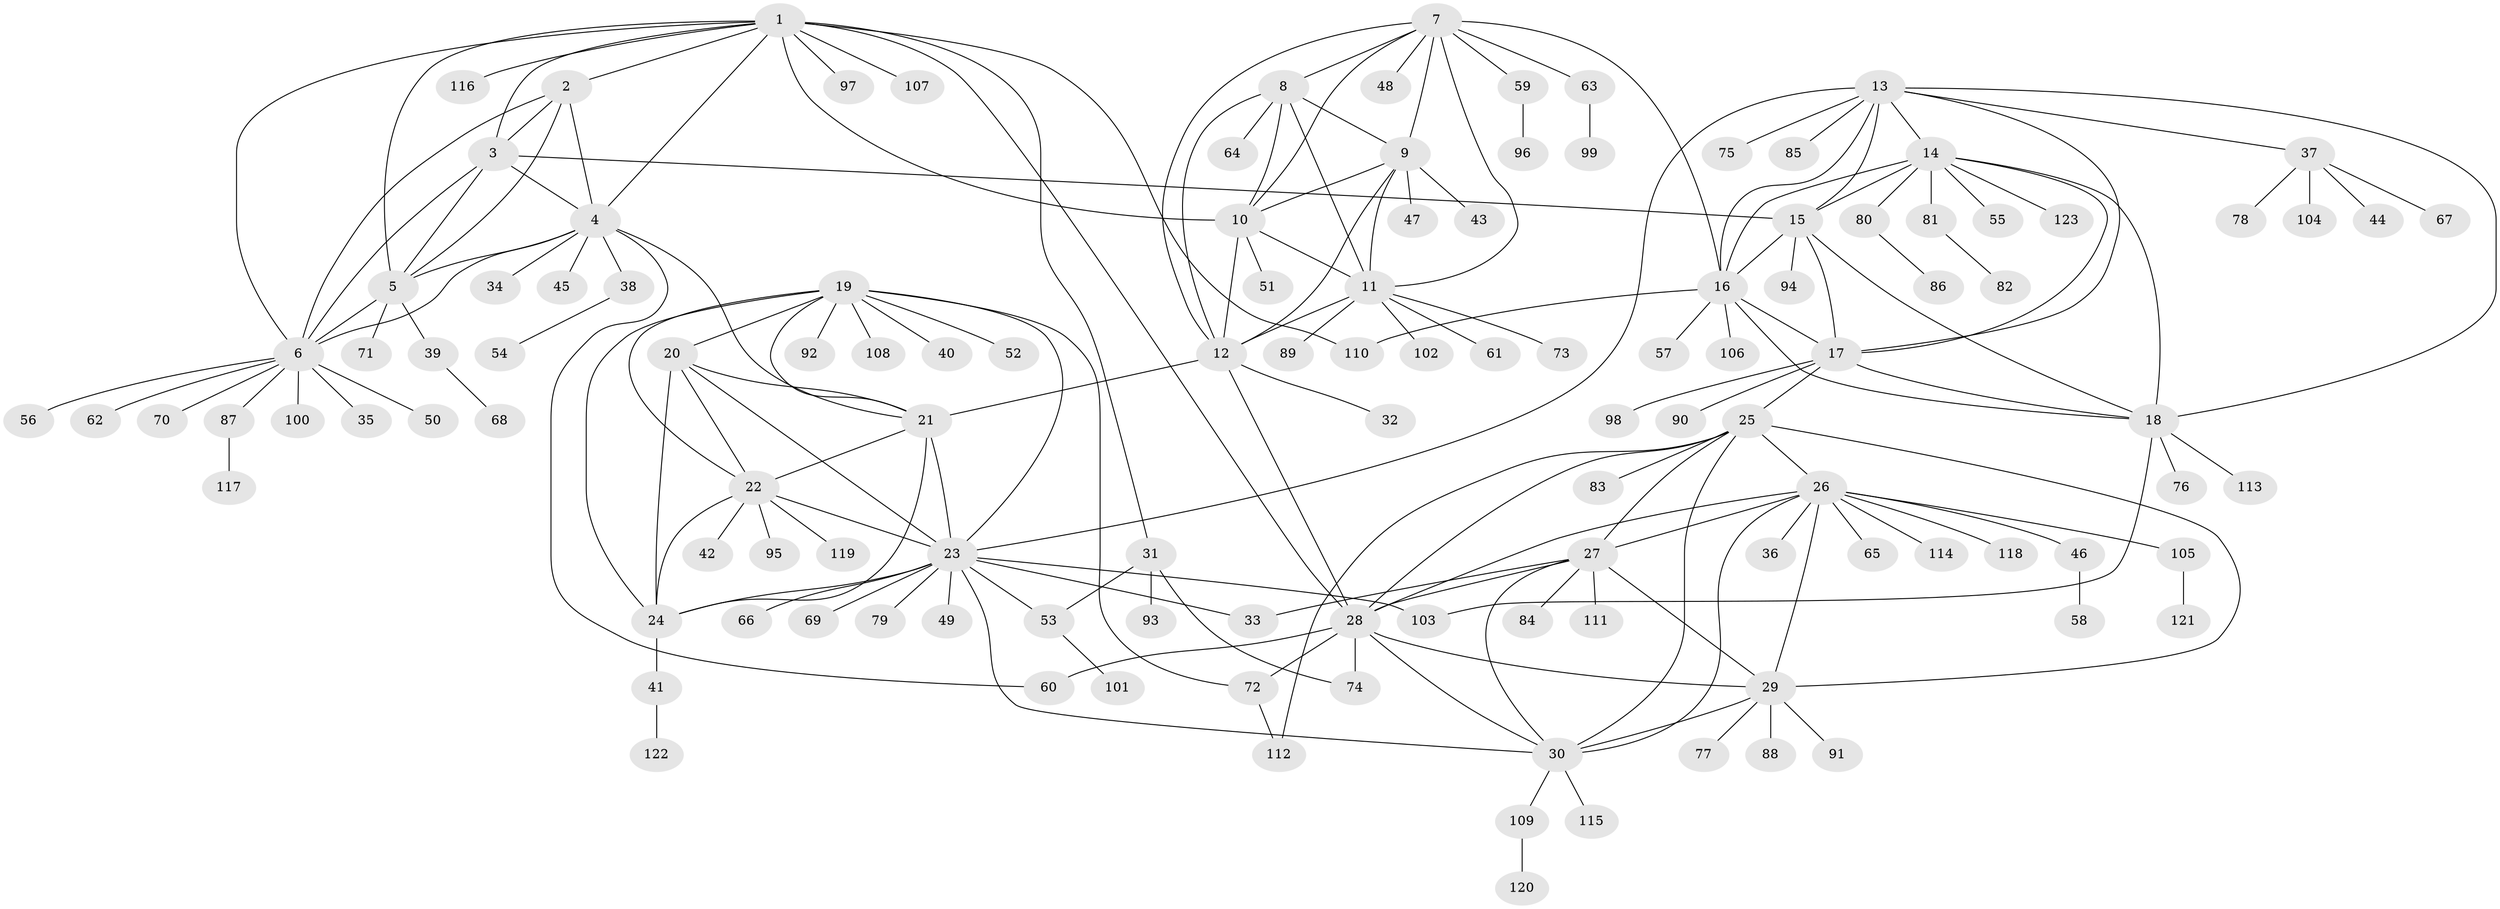 // coarse degree distribution, {10: 0.031578947368421054, 6: 0.010526315789473684, 5: 0.05263157894736842, 13: 0.010526315789473684, 8: 0.042105263157894736, 7: 0.07368421052631578, 16: 0.021052631578947368, 11: 0.021052631578947368, 4: 0.010526315789473684, 1: 0.631578947368421, 2: 0.08421052631578947, 3: 0.010526315789473684}
// Generated by graph-tools (version 1.1) at 2025/52/02/27/25 19:52:19]
// undirected, 123 vertices, 186 edges
graph export_dot {
graph [start="1"]
  node [color=gray90,style=filled];
  1;
  2;
  3;
  4;
  5;
  6;
  7;
  8;
  9;
  10;
  11;
  12;
  13;
  14;
  15;
  16;
  17;
  18;
  19;
  20;
  21;
  22;
  23;
  24;
  25;
  26;
  27;
  28;
  29;
  30;
  31;
  32;
  33;
  34;
  35;
  36;
  37;
  38;
  39;
  40;
  41;
  42;
  43;
  44;
  45;
  46;
  47;
  48;
  49;
  50;
  51;
  52;
  53;
  54;
  55;
  56;
  57;
  58;
  59;
  60;
  61;
  62;
  63;
  64;
  65;
  66;
  67;
  68;
  69;
  70;
  71;
  72;
  73;
  74;
  75;
  76;
  77;
  78;
  79;
  80;
  81;
  82;
  83;
  84;
  85;
  86;
  87;
  88;
  89;
  90;
  91;
  92;
  93;
  94;
  95;
  96;
  97;
  98;
  99;
  100;
  101;
  102;
  103;
  104;
  105;
  106;
  107;
  108;
  109;
  110;
  111;
  112;
  113;
  114;
  115;
  116;
  117;
  118;
  119;
  120;
  121;
  122;
  123;
  1 -- 2;
  1 -- 3;
  1 -- 4;
  1 -- 5;
  1 -- 6;
  1 -- 10;
  1 -- 28;
  1 -- 31;
  1 -- 97;
  1 -- 107;
  1 -- 110;
  1 -- 116;
  2 -- 3;
  2 -- 4;
  2 -- 5;
  2 -- 6;
  3 -- 4;
  3 -- 5;
  3 -- 6;
  3 -- 15;
  4 -- 5;
  4 -- 6;
  4 -- 21;
  4 -- 34;
  4 -- 38;
  4 -- 45;
  4 -- 60;
  5 -- 6;
  5 -- 39;
  5 -- 71;
  6 -- 35;
  6 -- 50;
  6 -- 56;
  6 -- 62;
  6 -- 70;
  6 -- 87;
  6 -- 100;
  7 -- 8;
  7 -- 9;
  7 -- 10;
  7 -- 11;
  7 -- 12;
  7 -- 16;
  7 -- 48;
  7 -- 59;
  7 -- 63;
  8 -- 9;
  8 -- 10;
  8 -- 11;
  8 -- 12;
  8 -- 64;
  9 -- 10;
  9 -- 11;
  9 -- 12;
  9 -- 43;
  9 -- 47;
  10 -- 11;
  10 -- 12;
  10 -- 51;
  11 -- 12;
  11 -- 61;
  11 -- 73;
  11 -- 89;
  11 -- 102;
  12 -- 21;
  12 -- 28;
  12 -- 32;
  13 -- 14;
  13 -- 15;
  13 -- 16;
  13 -- 17;
  13 -- 18;
  13 -- 23;
  13 -- 37;
  13 -- 75;
  13 -- 85;
  14 -- 15;
  14 -- 16;
  14 -- 17;
  14 -- 18;
  14 -- 55;
  14 -- 80;
  14 -- 81;
  14 -- 123;
  15 -- 16;
  15 -- 17;
  15 -- 18;
  15 -- 94;
  16 -- 17;
  16 -- 18;
  16 -- 57;
  16 -- 106;
  16 -- 110;
  17 -- 18;
  17 -- 25;
  17 -- 90;
  17 -- 98;
  18 -- 76;
  18 -- 103;
  18 -- 113;
  19 -- 20;
  19 -- 21;
  19 -- 22;
  19 -- 23;
  19 -- 24;
  19 -- 40;
  19 -- 52;
  19 -- 72;
  19 -- 92;
  19 -- 108;
  20 -- 21;
  20 -- 22;
  20 -- 23;
  20 -- 24;
  21 -- 22;
  21 -- 23;
  21 -- 24;
  22 -- 23;
  22 -- 24;
  22 -- 42;
  22 -- 95;
  22 -- 119;
  23 -- 24;
  23 -- 30;
  23 -- 33;
  23 -- 49;
  23 -- 53;
  23 -- 66;
  23 -- 69;
  23 -- 79;
  23 -- 103;
  24 -- 41;
  25 -- 26;
  25 -- 27;
  25 -- 28;
  25 -- 29;
  25 -- 30;
  25 -- 83;
  25 -- 112;
  26 -- 27;
  26 -- 28;
  26 -- 29;
  26 -- 30;
  26 -- 36;
  26 -- 46;
  26 -- 65;
  26 -- 105;
  26 -- 114;
  26 -- 118;
  27 -- 28;
  27 -- 29;
  27 -- 30;
  27 -- 33;
  27 -- 84;
  27 -- 111;
  28 -- 29;
  28 -- 30;
  28 -- 60;
  28 -- 72;
  28 -- 74;
  29 -- 30;
  29 -- 77;
  29 -- 88;
  29 -- 91;
  30 -- 109;
  30 -- 115;
  31 -- 53;
  31 -- 74;
  31 -- 93;
  37 -- 44;
  37 -- 67;
  37 -- 78;
  37 -- 104;
  38 -- 54;
  39 -- 68;
  41 -- 122;
  46 -- 58;
  53 -- 101;
  59 -- 96;
  63 -- 99;
  72 -- 112;
  80 -- 86;
  81 -- 82;
  87 -- 117;
  105 -- 121;
  109 -- 120;
}
